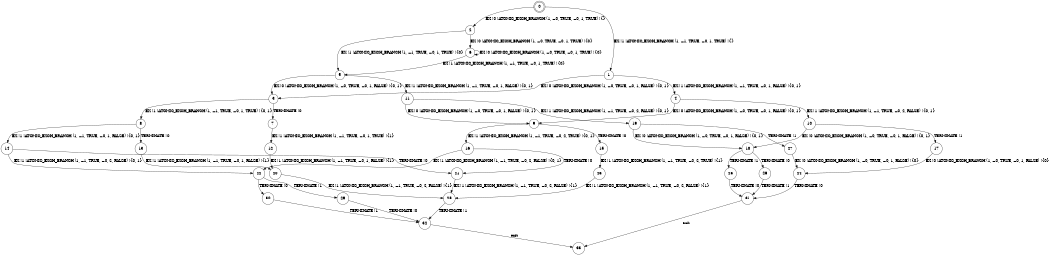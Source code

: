 digraph BCG {
size = "7, 10.5";
center = TRUE;
node [shape = circle];
0 [peripheries = 2];
0 -> 1 [label = "EX !1 !ATOMIC_EXCH_BRANCH (1, +1, TRUE, +0, 1, TRUE) !{}"];
0 -> 2 [label = "EX !0 !ATOMIC_EXCH_BRANCH (1, +0, TRUE, +0, 1, TRUE) !{}"];
1 -> 3 [label = "EX !0 !ATOMIC_EXCH_BRANCH (1, +0, TRUE, +0, 1, FALSE) !{0, 1}"];
1 -> 4 [label = "EX !1 !ATOMIC_EXCH_BRANCH (1, +1, TRUE, +0, 1, FALSE) !{0, 1}"];
2 -> 5 [label = "EX !1 !ATOMIC_EXCH_BRANCH (1, +1, TRUE, +0, 1, TRUE) !{0}"];
2 -> 6 [label = "EX !0 !ATOMIC_EXCH_BRANCH (1, +0, TRUE, +0, 1, TRUE) !{0}"];
3 -> 7 [label = "TERMINATE !0"];
3 -> 8 [label = "EX !1 !ATOMIC_EXCH_BRANCH (1, +1, TRUE, +0, 1, TRUE) !{0, 1}"];
4 -> 9 [label = "EX !0 !ATOMIC_EXCH_BRANCH (1, +0, TRUE, +0, 1, FALSE) !{0, 1}"];
4 -> 10 [label = "EX !1 !ATOMIC_EXCH_BRANCH (1, +1, TRUE, +0, 2, FALSE) !{0, 1}"];
5 -> 11 [label = "EX !1 !ATOMIC_EXCH_BRANCH (1, +1, TRUE, +0, 1, FALSE) !{0, 1}"];
5 -> 3 [label = "EX !0 !ATOMIC_EXCH_BRANCH (1, +0, TRUE, +0, 1, FALSE) !{0, 1}"];
6 -> 5 [label = "EX !1 !ATOMIC_EXCH_BRANCH (1, +1, TRUE, +0, 1, TRUE) !{0}"];
6 -> 6 [label = "EX !0 !ATOMIC_EXCH_BRANCH (1, +0, TRUE, +0, 1, TRUE) !{0}"];
7 -> 12 [label = "EX !1 !ATOMIC_EXCH_BRANCH (1, +1, TRUE, +0, 1, TRUE) !{1}"];
8 -> 13 [label = "TERMINATE !0"];
8 -> 14 [label = "EX !1 !ATOMIC_EXCH_BRANCH (1, +1, TRUE, +0, 1, FALSE) !{0, 1}"];
9 -> 15 [label = "TERMINATE !0"];
9 -> 16 [label = "EX !1 !ATOMIC_EXCH_BRANCH (1, +1, TRUE, +0, 2, TRUE) !{0, 1}"];
10 -> 17 [label = "TERMINATE !1"];
10 -> 18 [label = "EX !0 !ATOMIC_EXCH_BRANCH (1, +0, TRUE, +0, 1, FALSE) !{0, 1}"];
11 -> 19 [label = "EX !1 !ATOMIC_EXCH_BRANCH (1, +1, TRUE, +0, 2, FALSE) !{0, 1}"];
11 -> 9 [label = "EX !0 !ATOMIC_EXCH_BRANCH (1, +0, TRUE, +0, 1, FALSE) !{0, 1}"];
12 -> 20 [label = "EX !1 !ATOMIC_EXCH_BRANCH (1, +1, TRUE, +0, 1, FALSE) !{1}"];
13 -> 20 [label = "EX !1 !ATOMIC_EXCH_BRANCH (1, +1, TRUE, +0, 1, FALSE) !{1}"];
14 -> 21 [label = "TERMINATE !0"];
14 -> 22 [label = "EX !1 !ATOMIC_EXCH_BRANCH (1, +1, TRUE, +0, 2, FALSE) !{0, 1}"];
15 -> 23 [label = "EX !1 !ATOMIC_EXCH_BRANCH (1, +1, TRUE, +0, 2, TRUE) !{1}"];
16 -> 21 [label = "TERMINATE !0"];
16 -> 22 [label = "EX !1 !ATOMIC_EXCH_BRANCH (1, +1, TRUE, +0, 2, FALSE) !{0, 1}"];
17 -> 24 [label = "EX !0 !ATOMIC_EXCH_BRANCH (1, +0, TRUE, +0, 1, FALSE) !{0}"];
18 -> 25 [label = "TERMINATE !1"];
18 -> 26 [label = "TERMINATE !0"];
19 -> 27 [label = "TERMINATE !1"];
19 -> 18 [label = "EX !0 !ATOMIC_EXCH_BRANCH (1, +0, TRUE, +0, 1, FALSE) !{0, 1}"];
20 -> 28 [label = "EX !1 !ATOMIC_EXCH_BRANCH (1, +1, TRUE, +0, 2, FALSE) !{1}"];
21 -> 28 [label = "EX !1 !ATOMIC_EXCH_BRANCH (1, +1, TRUE, +0, 2, FALSE) !{1}"];
22 -> 29 [label = "TERMINATE !1"];
22 -> 30 [label = "TERMINATE !0"];
23 -> 28 [label = "EX !1 !ATOMIC_EXCH_BRANCH (1, +1, TRUE, +0, 2, FALSE) !{1}"];
24 -> 31 [label = "TERMINATE !0"];
25 -> 31 [label = "TERMINATE !0"];
26 -> 31 [label = "TERMINATE !1"];
27 -> 24 [label = "EX !0 !ATOMIC_EXCH_BRANCH (1, +0, TRUE, +0, 1, FALSE) !{0}"];
28 -> 32 [label = "TERMINATE !1"];
29 -> 32 [label = "TERMINATE !0"];
30 -> 32 [label = "TERMINATE !1"];
31 -> 33 [label = "exit"];
32 -> 33 [label = "exit"];
}
